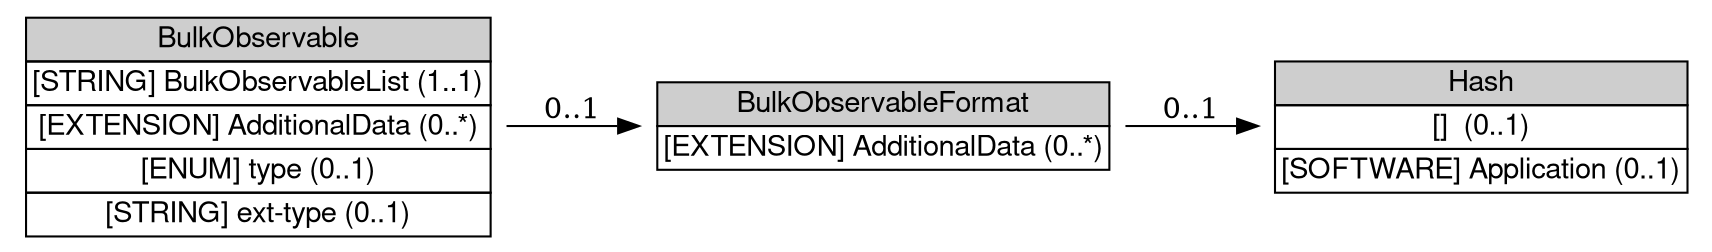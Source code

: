 digraph BulkObservable {
	graph [bb="0,0,801,113",
		rankdir=LR
	];
	node [label="\N"];
	BulkObservable	 [height=1.5694,
		label=<<table BORDER="0" CELLBORDER="1" CELLSPACING="0"> <tr> <td BGCOLOR="#CECECE" HREF="/idmef_parser/IODEFv2/BulkObservable.html" TITLE="The BulkObservable class allows the enumeration of a single type of observable without requiring each one to be encoded individually in multiple instances of the same class. "><FONT FACE="Nimbus Sans L">BulkObservable</FONT></td> </tr>" %<tr><td  HREF="/idmef_parser/IODEFv2/BulkObservable.html" TITLE="A list of observables, one per line.  Each line is separated with either a LF character or CR and LF characters.  The type attribute specifies which observables will be listed."><FONT FACE="Nimbus Sans L">[STRING] BulkObservableList (1..1)</FONT></td></tr>%<tr><td  HREF="/idmef_parser/IODEFv2/BulkObservable.html" TITLE="Mechanism by which to extend the data model."><FONT FACE="Nimbus Sans L">[EXTENSION] AdditionalData (0..*)</FONT></td></tr>%<tr><td  HREF="/idmef_parser/IODEFv2/BulkObservable.html" TITLE="The type of the observable listed in the child ObservableList class.  These values are maintained in the &quot;BulkObservable-type&quot; IANA registry per Section 10.2."><FONT FACE="Nimbus Sans L">[ENUM] type (0..1)</FONT></td></tr>%<tr><td  HREF="/idmef_parser/IODEFv2/BulkObservable.html" TITLE="A means by which to extend the type attribute. See Section 5.1.1."><FONT FACE="Nimbus Sans L">[STRING] ext-type (0..1)</FONT></td></tr>%</table>>,
		pos="119,56.5",
		shape=plaintext,
		width=3.3056];
	BulkObservableFormat	 [height=0.69444,
		label=<<table BORDER="0" CELLBORDER="1" CELLSPACING="0"> <tr> <td BGCOLOR="#CECECE" HREF="/idmef_parser/IODEFv2/BulkObservableFormat.html" TITLE="The ObservableFormat class specifies metadata about the format of an observable enumerated in a sibling BulkObservableList class. "><FONT FACE="Nimbus Sans L">BulkObservableFormat</FONT></td> </tr>" %<tr><td  HREF="/idmef_parser/IODEFv2/BulkObservableFormat.html" TITLE="Mechanism by which to extend the data model."><FONT FACE="Nimbus Sans L">[EXTENSION] AdditionalData (0..*)</FONT></td></tr>%</table>>,
		pos="413.5,56.5",
		shape=plaintext,
		width=3.2361];
	BulkObservable -> BulkObservableFormat	 [label="0..1",
		lp="267.5,64",
		pos="e,296.84,56.5 238.36,56.5 254.19,56.5 270.46,56.5 286.41,56.5"];
	Hash	 [height=0.98611,
		label=<<table BORDER="0" CELLBORDER="1" CELLSPACING="0"> <tr> <td BGCOLOR="#CECECE" HREF="/idmef_parser/IODEFv2/Hash.html" TITLE="The Hash class describes a cryptographic hash value; the algorithm and application used to generate it; and the canonicalization method applied to the object being hashed. "><FONT FACE="Nimbus Sans L">Hash</FONT></td> </tr>" %<tr><td  HREF="/idmef_parser/IODEFv2/Hash.html" TITLE="The canonicalization method used on the object being hashed.  See Section 4.3.1 of [W3C.XMLSIG]."><FONT FACE="Nimbus Sans L">[]  (0..1)</FONT></td></tr>%<tr><td  HREF="/idmef_parser/IODEFv2/Hash.html" TITLE="The application used to calculate the hash."><FONT FACE="Nimbus Sans L">[SOFTWARE] Application (0..1)</FONT></td></tr>%</table>>,
		pos="695,56.5",
		shape=plaintext,
		width=2.9444];
	BulkObservableFormat -> Hash	 [label="0..1",
		lp="559.5,64",
		pos="e,588.92,56.5 530.03,56.5 546.03,56.5 562.47,56.5 578.48,56.5"];
}
